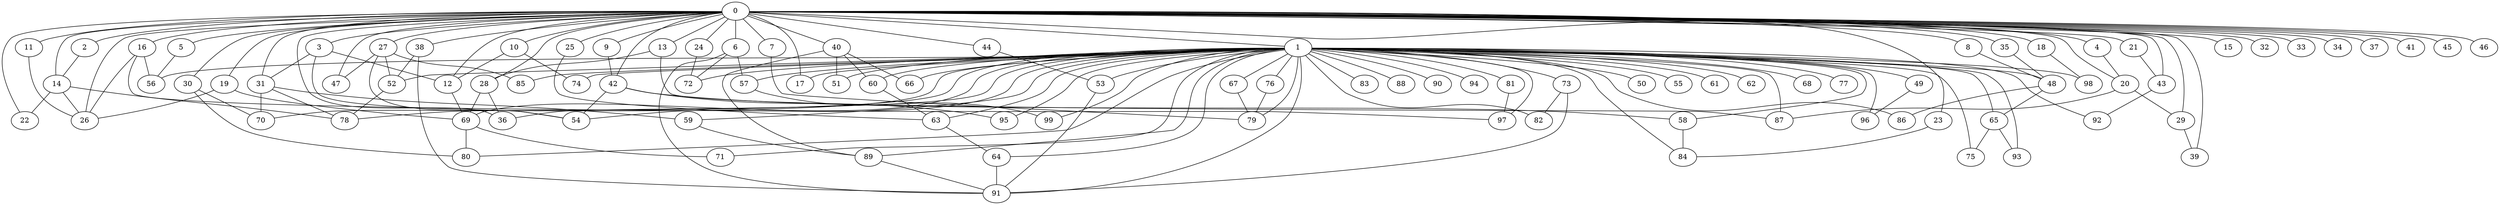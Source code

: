 
graph graphname {
    0 -- 1
0 -- 2
0 -- 3
0 -- 4
0 -- 5
0 -- 6
0 -- 7
0 -- 8
0 -- 9
0 -- 10
0 -- 11
0 -- 12
0 -- 13
0 -- 14
0 -- 15
0 -- 16
0 -- 17
0 -- 18
0 -- 19
0 -- 20
0 -- 21
0 -- 22
0 -- 23
0 -- 24
0 -- 25
0 -- 26
0 -- 27
0 -- 28
0 -- 29
0 -- 30
0 -- 31
0 -- 32
0 -- 33
0 -- 34
0 -- 35
0 -- 36
0 -- 37
0 -- 38
0 -- 39
0 -- 40
0 -- 41
0 -- 42
0 -- 43
0 -- 44
0 -- 45
0 -- 46
0 -- 47
1 -- 48
1 -- 49
1 -- 50
1 -- 51
1 -- 52
1 -- 53
1 -- 54
1 -- 55
1 -- 56
1 -- 57
1 -- 58
1 -- 59
1 -- 60
1 -- 61
1 -- 62
1 -- 63
1 -- 64
1 -- 65
1 -- 66
1 -- 67
1 -- 68
1 -- 69
1 -- 70
1 -- 71
1 -- 72
1 -- 73
1 -- 74
1 -- 75
1 -- 76
1 -- 77
1 -- 78
1 -- 79
1 -- 80
1 -- 81
1 -- 82
1 -- 83
1 -- 84
1 -- 85
1 -- 86
1 -- 87
1 -- 88
1 -- 89
1 -- 90
1 -- 91
1 -- 92
1 -- 93
1 -- 94
1 -- 95
1 -- 96
1 -- 97
1 -- 98
1 -- 99
1 -- 17
1 -- 36
2 -- 14
3 -- 31
3 -- 54
3 -- 12
4 -- 20
5 -- 56
6 -- 57
6 -- 72
6 -- 91
7 -- 79
8 -- 48
9 -- 42
10 -- 12
10 -- 74
11 -- 26
12 -- 69
13 -- 28
13 -- 87
14 -- 26
14 -- 22
14 -- 78
16 -- 26
16 -- 97
16 -- 56
18 -- 98
19 -- 26
19 -- 69
20 -- 87
20 -- 29
21 -- 43
23 -- 84
24 -- 72
25 -- 63
27 -- 52
27 -- 54
27 -- 85
27 -- 47
28 -- 69
28 -- 36
29 -- 39
30 -- 80
30 -- 70
31 -- 78
31 -- 70
31 -- 59
35 -- 48
38 -- 52
38 -- 91
40 -- 51
40 -- 60
40 -- 89
40 -- 66
42 -- 54
42 -- 58
42 -- 95
43 -- 92
44 -- 53
48 -- 86
48 -- 65
49 -- 96
52 -- 78
53 -- 91
57 -- 99
58 -- 84
59 -- 89
60 -- 63
63 -- 64
64 -- 91
65 -- 93
65 -- 75
67 -- 79
69 -- 80
69 -- 71
73 -- 82
73 -- 91
76 -- 79
81 -- 97
89 -- 91

}
